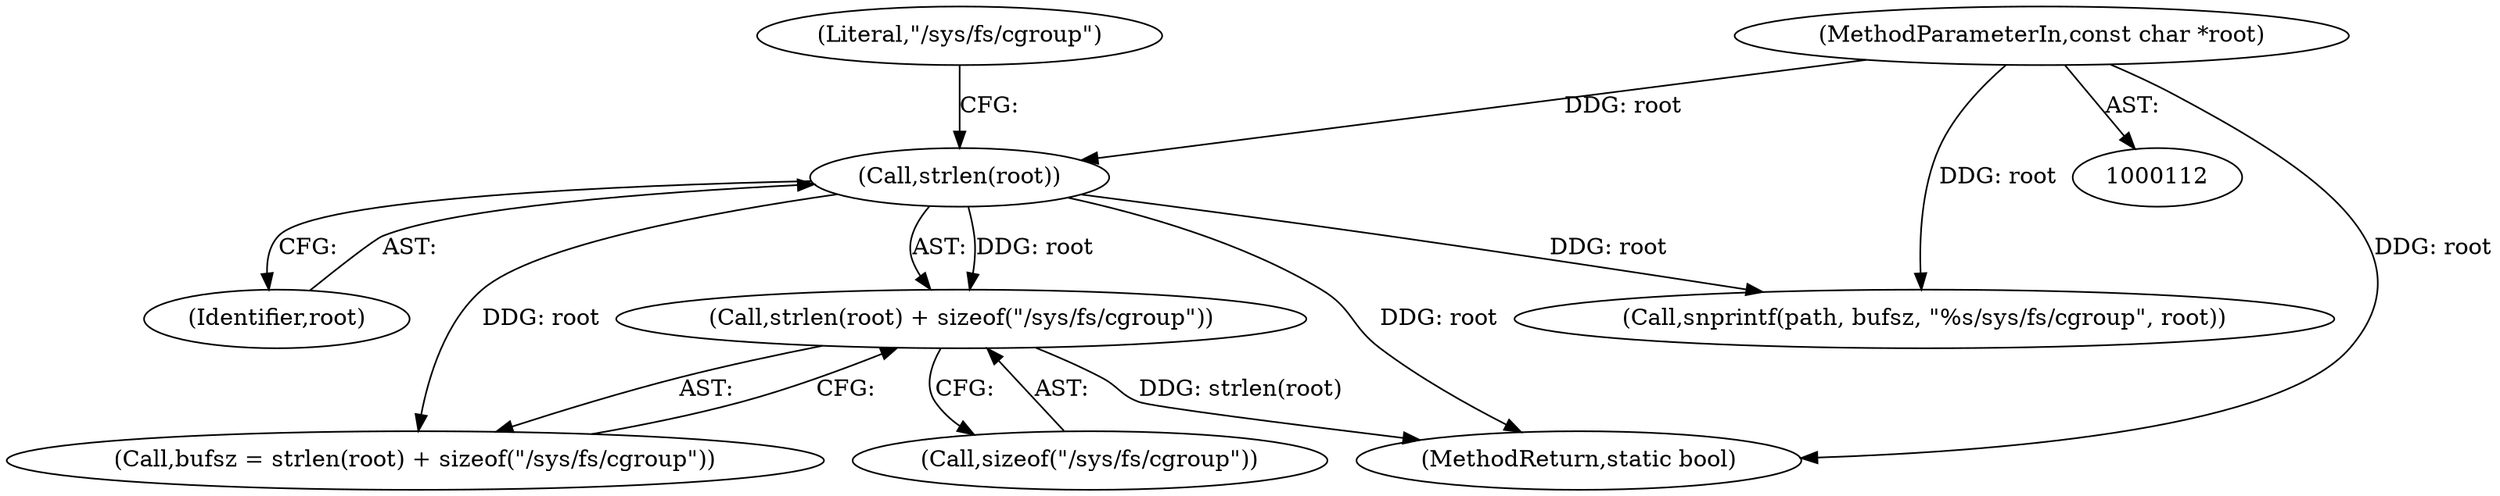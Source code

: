 digraph "0_lxc_592fd47a6245508b79fe6ac819fe6d3b2c1289be@API" {
"1000120" [label="(Call,strlen(root) + sizeof(\"/sys/fs/cgroup\"))"];
"1000121" [label="(Call,strlen(root))"];
"1000114" [label="(MethodParameterIn,const char *root)"];
"1000122" [label="(Identifier,root)"];
"1000121" [label="(Call,strlen(root))"];
"1000114" [label="(MethodParameterIn,const char *root)"];
"1000120" [label="(Call,strlen(root) + sizeof(\"/sys/fs/cgroup\"))"];
"1000123" [label="(Call,sizeof(\"/sys/fs/cgroup\"))"];
"1000124" [label="(Literal,\"/sys/fs/cgroup\")"];
"1000732" [label="(MethodReturn,static bool)"];
"1000118" [label="(Call,bufsz = strlen(root) + sizeof(\"/sys/fs/cgroup\"))"];
"1000207" [label="(Call,snprintf(path, bufsz, \"%s/sys/fs/cgroup\", root))"];
"1000120" -> "1000118"  [label="AST: "];
"1000120" -> "1000123"  [label="CFG: "];
"1000121" -> "1000120"  [label="AST: "];
"1000123" -> "1000120"  [label="AST: "];
"1000118" -> "1000120"  [label="CFG: "];
"1000120" -> "1000732"  [label="DDG: strlen(root)"];
"1000121" -> "1000120"  [label="DDG: root"];
"1000121" -> "1000122"  [label="CFG: "];
"1000122" -> "1000121"  [label="AST: "];
"1000124" -> "1000121"  [label="CFG: "];
"1000121" -> "1000732"  [label="DDG: root"];
"1000121" -> "1000118"  [label="DDG: root"];
"1000114" -> "1000121"  [label="DDG: root"];
"1000121" -> "1000207"  [label="DDG: root"];
"1000114" -> "1000112"  [label="AST: "];
"1000114" -> "1000732"  [label="DDG: root"];
"1000114" -> "1000207"  [label="DDG: root"];
}

